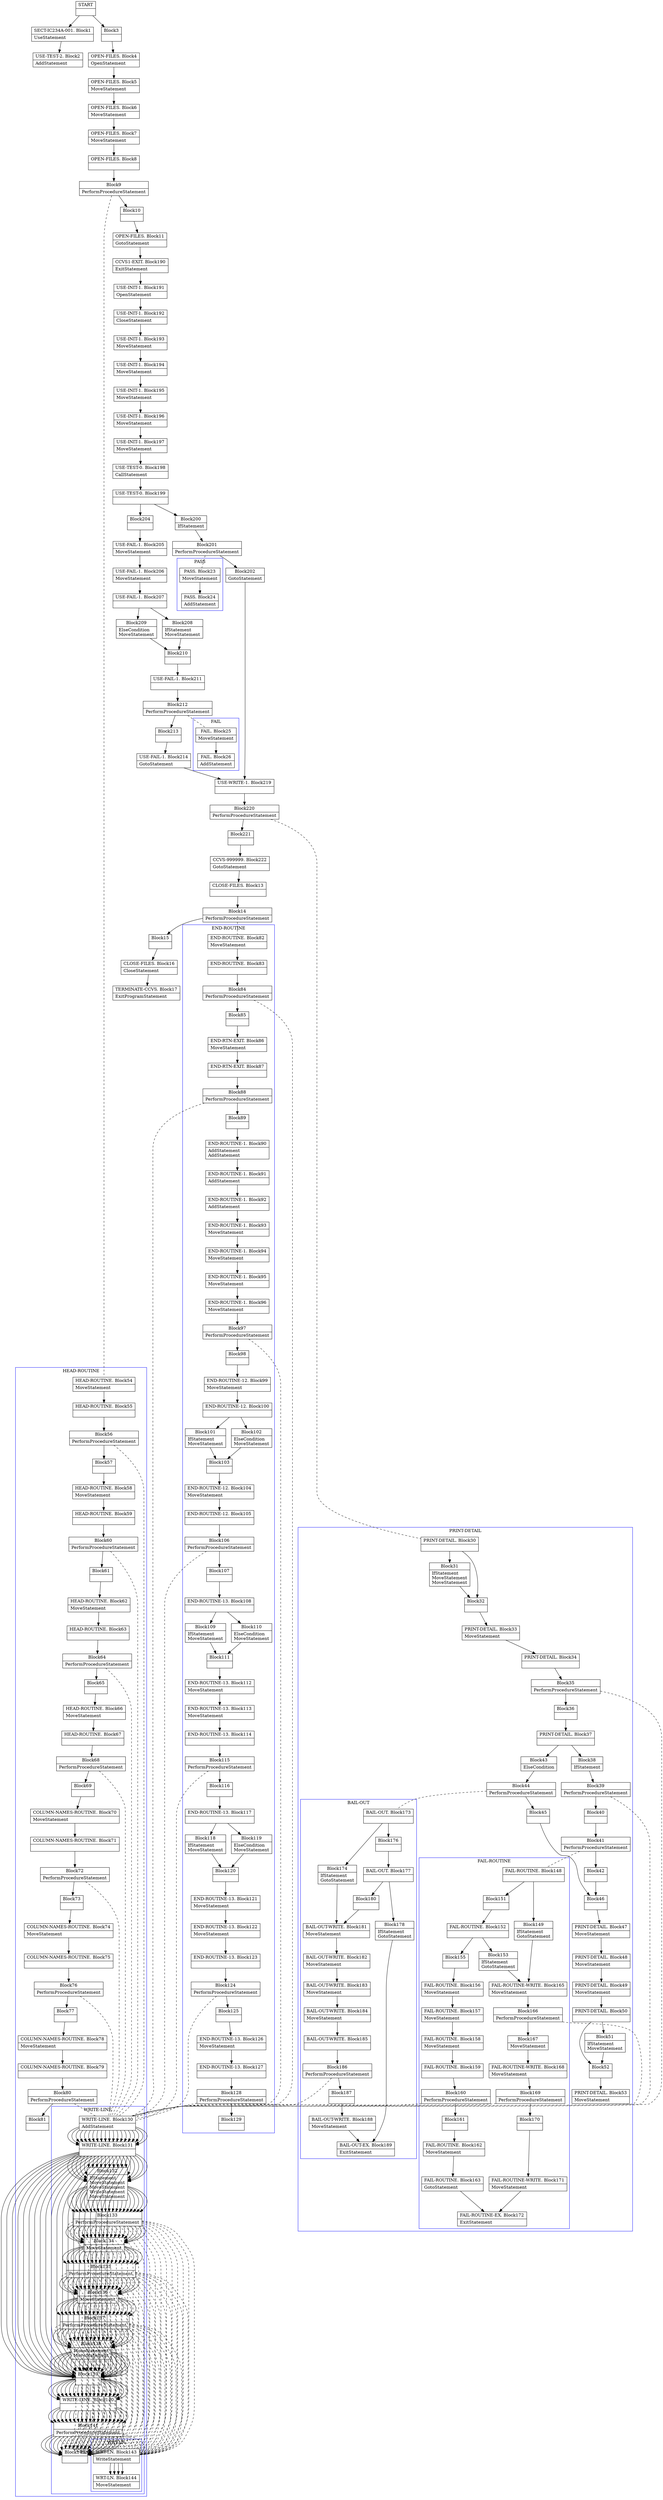 digraph Cfg {
compound=true;
node [
shape = "record"
]

edge [
arrowtail = "empty"
]
Block0 [
label = "{START|}"
]
Block1 [
label = "{SECT-IC234A-001. Block1|UseStatement\l}"
]
Block2 [
label = "{USE-TEST-2. Block2|AddStatement\l}"
]
Block3 [
label = "{Block3|}"
]
Block4 [
label = "{OPEN-FILES. Block4|OpenStatement\l}"
]
Block5 [
label = "{OPEN-FILES. Block5|MoveStatement\l}"
]
Block6 [
label = "{OPEN-FILES. Block6|MoveStatement\l}"
]
Block7 [
label = "{OPEN-FILES. Block7|MoveStatement\l}"
]
Block8 [
label = "{OPEN-FILES. Block8|}"
]
Block9 [
label = "{Block9|PerformProcedureStatement\l}"
]
subgraph cluster_1{
color = blue;
label = "HEAD-ROUTINE";
Block54 [
label = "{HEAD-ROUTINE. Block54|MoveStatement\l}"
]
Block55 [
label = "{HEAD-ROUTINE. Block55|}"
]
Block56 [
label = "{Block56|PerformProcedureStatement\l}"
]
subgraph cluster_7{
color = blue;
label = "WRITE-LINE";
Block130 [
label = "{WRITE-LINE. Block130|AddStatement\l}"
]
Block131 [
label = "{WRITE-LINE. Block131|}"
]
Block132 [
label = "{Block132|IfStatement\lMoveStatement\lMoveStatement\lWriteStatement\lMoveStatement\l}"
]
Block133 [
label = "{Block133|PerformProcedureStatement\l}"
]
subgraph cluster_21{
color = blue;
label = "WRT-LN";
Block143 [
label = "{WRT-LN. Block143|WriteStatement\l}"
]
Block144 [
label = "{WRT-LN. Block144|MoveStatement\l}"
]
Block143 -> Block144

}
Block133 -> Block143 [style=dashed, arrowhead=none]

Block134 [
label = "{Block134|MoveStatement\l}"
]
Block135 [
label = "{Block135|PerformProcedureStatement\l}"
]
subgraph cluster_22{
color = blue;
label = "WRT-LN";
Block143 [
label = "{WRT-LN. Block143|WriteStatement\l}"
]
Block144 [
label = "{WRT-LN. Block144|MoveStatement\l}"
]
Block143 -> Block144

}
Block135 -> Block143 [style=dashed, arrowhead=none]

Block136 [
label = "{Block136|MoveStatement\l}"
]
Block137 [
label = "{Block137|PerformProcedureStatement\l}"
]
subgraph cluster_23{
color = blue;
label = "WRT-LN";
Block143 [
label = "{WRT-LN. Block143|WriteStatement\l}"
]
Block144 [
label = "{WRT-LN. Block144|MoveStatement\l}"
]
Block143 -> Block144

}
Block137 -> Block143 [style=dashed, arrowhead=none]

Block138 [
label = "{Block138|MoveStatement\lMoveStatement\l}"
]
Block139 [
label = "{Block139|}"
]
Block140 [
label = "{WRITE-LINE. Block140|}"
]
Block141 [
label = "{Block141|PerformProcedureStatement\l}"
]
subgraph cluster_24{
color = blue;
label = "WRT-LN";
Block143 [
label = "{WRT-LN. Block143|WriteStatement\l}"
]
Block144 [
label = "{WRT-LN. Block144|MoveStatement\l}"
]
Block143 -> Block144

}
Block141 -> Block143 [style=dashed, arrowhead=none]

Block142 [
label = "{Block142|}"
]
Block130 -> Block131
Block131 -> Block132
Block131 -> Block139
Block132 -> Block133
Block133 -> Block134
Block134 -> Block135
Block135 -> Block136
Block136 -> Block137
Block137 -> Block138
Block138 -> Block139
Block139 -> Block140
Block140 -> Block141
Block141 -> Block142

}
Block56 -> Block130 [style=dashed, arrowhead=none]

Block57 [
label = "{Block57|}"
]
Block58 [
label = "{HEAD-ROUTINE. Block58|MoveStatement\l}"
]
Block59 [
label = "{HEAD-ROUTINE. Block59|}"
]
Block60 [
label = "{Block60|PerformProcedureStatement\l}"
]
subgraph cluster_8{
color = blue;
label = "WRITE-LINE";
Block130 [
label = "{WRITE-LINE. Block130|AddStatement\l}"
]
Block131 [
label = "{WRITE-LINE. Block131|}"
]
Block132 [
label = "{Block132|IfStatement\lMoveStatement\lMoveStatement\lWriteStatement\lMoveStatement\l}"
]
Block133 [
label = "{Block133|PerformProcedureStatement\l}"
]
Block133 -> Block143 [style=dashed, arrowhead=none]

Block134 [
label = "{Block134|MoveStatement\l}"
]
Block135 [
label = "{Block135|PerformProcedureStatement\l}"
]
Block135 -> Block143 [style=dashed, arrowhead=none]

Block136 [
label = "{Block136|MoveStatement\l}"
]
Block137 [
label = "{Block137|PerformProcedureStatement\l}"
]
Block137 -> Block143 [style=dashed, arrowhead=none]

Block138 [
label = "{Block138|MoveStatement\lMoveStatement\l}"
]
Block139 [
label = "{Block139|}"
]
Block140 [
label = "{WRITE-LINE. Block140|}"
]
Block141 [
label = "{Block141|PerformProcedureStatement\l}"
]
Block141 -> Block143 [style=dashed, arrowhead=none]

Block142 [
label = "{Block142|}"
]
Block130 -> Block131
Block131 -> Block132
Block131 -> Block139
Block132 -> Block133
Block133 -> Block134
Block134 -> Block135
Block135 -> Block136
Block136 -> Block137
Block137 -> Block138
Block138 -> Block139
Block139 -> Block140
Block140 -> Block141
Block141 -> Block142

}
Block60 -> Block130 [style=dashed, arrowhead=none]

Block61 [
label = "{Block61|}"
]
Block62 [
label = "{HEAD-ROUTINE. Block62|MoveStatement\l}"
]
Block63 [
label = "{HEAD-ROUTINE. Block63|}"
]
Block64 [
label = "{Block64|PerformProcedureStatement\l}"
]
subgraph cluster_9{
color = blue;
label = "WRITE-LINE";
Block130 [
label = "{WRITE-LINE. Block130|AddStatement\l}"
]
Block131 [
label = "{WRITE-LINE. Block131|}"
]
Block132 [
label = "{Block132|IfStatement\lMoveStatement\lMoveStatement\lWriteStatement\lMoveStatement\l}"
]
Block133 [
label = "{Block133|PerformProcedureStatement\l}"
]
Block133 -> Block143 [style=dashed, arrowhead=none]

Block134 [
label = "{Block134|MoveStatement\l}"
]
Block135 [
label = "{Block135|PerformProcedureStatement\l}"
]
Block135 -> Block143 [style=dashed, arrowhead=none]

Block136 [
label = "{Block136|MoveStatement\l}"
]
Block137 [
label = "{Block137|PerformProcedureStatement\l}"
]
Block137 -> Block143 [style=dashed, arrowhead=none]

Block138 [
label = "{Block138|MoveStatement\lMoveStatement\l}"
]
Block139 [
label = "{Block139|}"
]
Block140 [
label = "{WRITE-LINE. Block140|}"
]
Block141 [
label = "{Block141|PerformProcedureStatement\l}"
]
Block141 -> Block143 [style=dashed, arrowhead=none]

Block142 [
label = "{Block142|}"
]
Block130 -> Block131
Block131 -> Block132
Block131 -> Block139
Block132 -> Block133
Block133 -> Block134
Block134 -> Block135
Block135 -> Block136
Block136 -> Block137
Block137 -> Block138
Block138 -> Block139
Block139 -> Block140
Block140 -> Block141
Block141 -> Block142

}
Block64 -> Block130 [style=dashed, arrowhead=none]

Block65 [
label = "{Block65|}"
]
Block66 [
label = "{HEAD-ROUTINE. Block66|MoveStatement\l}"
]
Block67 [
label = "{HEAD-ROUTINE. Block67|}"
]
Block68 [
label = "{Block68|PerformProcedureStatement\l}"
]
subgraph cluster_10{
color = blue;
label = "WRITE-LINE";
Block130 [
label = "{WRITE-LINE. Block130|AddStatement\l}"
]
Block131 [
label = "{WRITE-LINE. Block131|}"
]
Block132 [
label = "{Block132|IfStatement\lMoveStatement\lMoveStatement\lWriteStatement\lMoveStatement\l}"
]
Block133 [
label = "{Block133|PerformProcedureStatement\l}"
]
Block133 -> Block143 [style=dashed, arrowhead=none]

Block134 [
label = "{Block134|MoveStatement\l}"
]
Block135 [
label = "{Block135|PerformProcedureStatement\l}"
]
Block135 -> Block143 [style=dashed, arrowhead=none]

Block136 [
label = "{Block136|MoveStatement\l}"
]
Block137 [
label = "{Block137|PerformProcedureStatement\l}"
]
Block137 -> Block143 [style=dashed, arrowhead=none]

Block138 [
label = "{Block138|MoveStatement\lMoveStatement\l}"
]
Block139 [
label = "{Block139|}"
]
Block140 [
label = "{WRITE-LINE. Block140|}"
]
Block141 [
label = "{Block141|PerformProcedureStatement\l}"
]
Block141 -> Block143 [style=dashed, arrowhead=none]

Block142 [
label = "{Block142|}"
]
Block130 -> Block131
Block131 -> Block132
Block131 -> Block139
Block132 -> Block133
Block133 -> Block134
Block134 -> Block135
Block135 -> Block136
Block136 -> Block137
Block137 -> Block138
Block138 -> Block139
Block139 -> Block140
Block140 -> Block141
Block141 -> Block142

}
Block68 -> Block130 [style=dashed, arrowhead=none]

Block69 [
label = "{Block69|}"
]
Block70 [
label = "{COLUMN-NAMES-ROUTINE. Block70|MoveStatement\l}"
]
Block71 [
label = "{COLUMN-NAMES-ROUTINE. Block71|}"
]
Block72 [
label = "{Block72|PerformProcedureStatement\l}"
]
subgraph cluster_11{
color = blue;
label = "WRITE-LINE";
Block130 [
label = "{WRITE-LINE. Block130|AddStatement\l}"
]
Block131 [
label = "{WRITE-LINE. Block131|}"
]
Block132 [
label = "{Block132|IfStatement\lMoveStatement\lMoveStatement\lWriteStatement\lMoveStatement\l}"
]
Block133 [
label = "{Block133|PerformProcedureStatement\l}"
]
Block133 -> Block143 [style=dashed, arrowhead=none]

Block134 [
label = "{Block134|MoveStatement\l}"
]
Block135 [
label = "{Block135|PerformProcedureStatement\l}"
]
Block135 -> Block143 [style=dashed, arrowhead=none]

Block136 [
label = "{Block136|MoveStatement\l}"
]
Block137 [
label = "{Block137|PerformProcedureStatement\l}"
]
Block137 -> Block143 [style=dashed, arrowhead=none]

Block138 [
label = "{Block138|MoveStatement\lMoveStatement\l}"
]
Block139 [
label = "{Block139|}"
]
Block140 [
label = "{WRITE-LINE. Block140|}"
]
Block141 [
label = "{Block141|PerformProcedureStatement\l}"
]
Block141 -> Block143 [style=dashed, arrowhead=none]

Block142 [
label = "{Block142|}"
]
Block130 -> Block131
Block131 -> Block132
Block131 -> Block139
Block132 -> Block133
Block133 -> Block134
Block134 -> Block135
Block135 -> Block136
Block136 -> Block137
Block137 -> Block138
Block138 -> Block139
Block139 -> Block140
Block140 -> Block141
Block141 -> Block142

}
Block72 -> Block130 [style=dashed, arrowhead=none]

Block73 [
label = "{Block73|}"
]
Block74 [
label = "{COLUMN-NAMES-ROUTINE. Block74|MoveStatement\l}"
]
Block75 [
label = "{COLUMN-NAMES-ROUTINE. Block75|}"
]
Block76 [
label = "{Block76|PerformProcedureStatement\l}"
]
subgraph cluster_12{
color = blue;
label = "WRITE-LINE";
Block130 [
label = "{WRITE-LINE. Block130|AddStatement\l}"
]
Block131 [
label = "{WRITE-LINE. Block131|}"
]
Block132 [
label = "{Block132|IfStatement\lMoveStatement\lMoveStatement\lWriteStatement\lMoveStatement\l}"
]
Block133 [
label = "{Block133|PerformProcedureStatement\l}"
]
Block133 -> Block143 [style=dashed, arrowhead=none]

Block134 [
label = "{Block134|MoveStatement\l}"
]
Block135 [
label = "{Block135|PerformProcedureStatement\l}"
]
Block135 -> Block143 [style=dashed, arrowhead=none]

Block136 [
label = "{Block136|MoveStatement\l}"
]
Block137 [
label = "{Block137|PerformProcedureStatement\l}"
]
Block137 -> Block143 [style=dashed, arrowhead=none]

Block138 [
label = "{Block138|MoveStatement\lMoveStatement\l}"
]
Block139 [
label = "{Block139|}"
]
Block140 [
label = "{WRITE-LINE. Block140|}"
]
Block141 [
label = "{Block141|PerformProcedureStatement\l}"
]
Block141 -> Block143 [style=dashed, arrowhead=none]

Block142 [
label = "{Block142|}"
]
Block130 -> Block131
Block131 -> Block132
Block131 -> Block139
Block132 -> Block133
Block133 -> Block134
Block134 -> Block135
Block135 -> Block136
Block136 -> Block137
Block137 -> Block138
Block138 -> Block139
Block139 -> Block140
Block140 -> Block141
Block141 -> Block142

}
Block76 -> Block130 [style=dashed, arrowhead=none]

Block77 [
label = "{Block77|}"
]
Block78 [
label = "{COLUMN-NAMES-ROUTINE. Block78|MoveStatement\l}"
]
Block79 [
label = "{COLUMN-NAMES-ROUTINE. Block79|}"
]
Block80 [
label = "{Block80|PerformProcedureStatement\l}"
]
subgraph cluster_13{
color = blue;
label = "WRITE-LINE";
Block130 [
label = "{WRITE-LINE. Block130|AddStatement\l}"
]
Block131 [
label = "{WRITE-LINE. Block131|}"
]
Block132 [
label = "{Block132|IfStatement\lMoveStatement\lMoveStatement\lWriteStatement\lMoveStatement\l}"
]
Block133 [
label = "{Block133|PerformProcedureStatement\l}"
]
Block133 -> Block143 [style=dashed, arrowhead=none]

Block134 [
label = "{Block134|MoveStatement\l}"
]
Block135 [
label = "{Block135|PerformProcedureStatement\l}"
]
Block135 -> Block143 [style=dashed, arrowhead=none]

Block136 [
label = "{Block136|MoveStatement\l}"
]
Block137 [
label = "{Block137|PerformProcedureStatement\l}"
]
Block137 -> Block143 [style=dashed, arrowhead=none]

Block138 [
label = "{Block138|MoveStatement\lMoveStatement\l}"
]
Block139 [
label = "{Block139|}"
]
Block140 [
label = "{WRITE-LINE. Block140|}"
]
Block141 [
label = "{Block141|PerformProcedureStatement\l}"
]
Block141 -> Block143 [style=dashed, arrowhead=none]

Block142 [
label = "{Block142|}"
]
Block130 -> Block131
Block131 -> Block132
Block131 -> Block139
Block132 -> Block133
Block133 -> Block134
Block134 -> Block135
Block135 -> Block136
Block136 -> Block137
Block137 -> Block138
Block138 -> Block139
Block139 -> Block140
Block140 -> Block141
Block141 -> Block142

}
Block80 -> Block130 [style=dashed, arrowhead=none]

Block81 [
label = "{Block81|}"
]
Block54 -> Block55
Block55 -> Block56
Block56 -> Block57
Block57 -> Block58
Block58 -> Block59
Block59 -> Block60
Block60 -> Block61
Block61 -> Block62
Block62 -> Block63
Block63 -> Block64
Block64 -> Block65
Block65 -> Block66
Block66 -> Block67
Block67 -> Block68
Block68 -> Block69
Block69 -> Block70
Block70 -> Block71
Block71 -> Block72
Block72 -> Block73
Block73 -> Block74
Block74 -> Block75
Block75 -> Block76
Block76 -> Block77
Block77 -> Block78
Block78 -> Block79
Block79 -> Block80
Block80 -> Block81

}
Block9 -> Block54 [style=dashed, arrowhead=none]

Block10 [
label = "{Block10|}"
]
Block11 [
label = "{OPEN-FILES. Block11|GotoStatement\l}"
]
Block190 [
label = "{CCVS1-EXIT. Block190|ExitStatement\l}"
]
Block191 [
label = "{USE-INIT-1. Block191|OpenStatement\l}"
]
Block192 [
label = "{USE-INIT-1. Block192|CloseStatement\l}"
]
Block193 [
label = "{USE-INIT-1. Block193|MoveStatement\l}"
]
Block194 [
label = "{USE-INIT-1. Block194|MoveStatement\l}"
]
Block195 [
label = "{USE-INIT-1. Block195|MoveStatement\l}"
]
Block196 [
label = "{USE-INIT-1. Block196|MoveStatement\l}"
]
Block197 [
label = "{USE-INIT-1. Block197|MoveStatement\l}"
]
Block198 [
label = "{USE-TEST-0. Block198|CallStatement\l}"
]
Block199 [
label = "{USE-TEST-0. Block199|}"
]
Block200 [
label = "{Block200|IfStatement\l}"
]
Block201 [
label = "{Block201|PerformProcedureStatement\l}"
]
subgraph cluster_30{
color = blue;
label = "PASS";
Block23 [
label = "{PASS. Block23|MoveStatement\l}"
]
Block24 [
label = "{PASS. Block24|AddStatement\l}"
]
Block23 -> Block24

}
Block201 -> Block23 [style=dashed, arrowhead=none]

Block202 [
label = "{Block202|GotoStatement\l}"
]
Block219 [
label = "{USE-WRITE-1. Block219|}"
]
Block220 [
label = "{Block220|PerformProcedureStatement\l}"
]
subgraph cluster_33{
color = blue;
label = "PRINT-DETAIL";
Block30 [
label = "{PRINT-DETAIL. Block30|}"
]
Block31 [
label = "{Block31|IfStatement\lMoveStatement\lMoveStatement\l}"
]
Block32 [
label = "{Block32|}"
]
Block33 [
label = "{PRINT-DETAIL. Block33|MoveStatement\l}"
]
Block34 [
label = "{PRINT-DETAIL. Block34|}"
]
Block35 [
label = "{Block35|PerformProcedureStatement\l}"
]
subgraph cluster_3{
color = blue;
label = "WRITE-LINE";
Block130 [
label = "{WRITE-LINE. Block130|AddStatement\l}"
]
Block131 [
label = "{WRITE-LINE. Block131|}"
]
Block132 [
label = "{Block132|IfStatement\lMoveStatement\lMoveStatement\lWriteStatement\lMoveStatement\l}"
]
Block133 [
label = "{Block133|PerformProcedureStatement\l}"
]
Block133 -> Block143 [style=dashed, arrowhead=none]

Block134 [
label = "{Block134|MoveStatement\l}"
]
Block135 [
label = "{Block135|PerformProcedureStatement\l}"
]
Block135 -> Block143 [style=dashed, arrowhead=none]

Block136 [
label = "{Block136|MoveStatement\l}"
]
Block137 [
label = "{Block137|PerformProcedureStatement\l}"
]
Block137 -> Block143 [style=dashed, arrowhead=none]

Block138 [
label = "{Block138|MoveStatement\lMoveStatement\l}"
]
Block139 [
label = "{Block139|}"
]
Block140 [
label = "{WRITE-LINE. Block140|}"
]
Block141 [
label = "{Block141|PerformProcedureStatement\l}"
]
Block141 -> Block143 [style=dashed, arrowhead=none]

Block142 [
label = "{Block142|}"
]
Block130 -> Block131
Block131 -> Block132
Block131 -> Block139
Block132 -> Block133
Block133 -> Block134
Block134 -> Block135
Block135 -> Block136
Block136 -> Block137
Block137 -> Block138
Block138 -> Block139
Block139 -> Block140
Block140 -> Block141
Block141 -> Block142

}
Block35 -> Block130 [style=dashed, arrowhead=none]

Block36 [
label = "{Block36|}"
]
Block37 [
label = "{PRINT-DETAIL. Block37|}"
]
Block38 [
label = "{Block38|IfStatement\l}"
]
Block39 [
label = "{Block39|PerformProcedureStatement\l}"
]
subgraph cluster_4{
color = blue;
label = "WRITE-LINE";
Block130 [
label = "{WRITE-LINE. Block130|AddStatement\l}"
]
Block131 [
label = "{WRITE-LINE. Block131|}"
]
Block132 [
label = "{Block132|IfStatement\lMoveStatement\lMoveStatement\lWriteStatement\lMoveStatement\l}"
]
Block133 [
label = "{Block133|PerformProcedureStatement\l}"
]
Block133 -> Block143 [style=dashed, arrowhead=none]

Block134 [
label = "{Block134|MoveStatement\l}"
]
Block135 [
label = "{Block135|PerformProcedureStatement\l}"
]
Block135 -> Block143 [style=dashed, arrowhead=none]

Block136 [
label = "{Block136|MoveStatement\l}"
]
Block137 [
label = "{Block137|PerformProcedureStatement\l}"
]
Block137 -> Block143 [style=dashed, arrowhead=none]

Block138 [
label = "{Block138|MoveStatement\lMoveStatement\l}"
]
Block139 [
label = "{Block139|}"
]
Block140 [
label = "{WRITE-LINE. Block140|}"
]
Block141 [
label = "{Block141|PerformProcedureStatement\l}"
]
Block141 -> Block143 [style=dashed, arrowhead=none]

Block142 [
label = "{Block142|}"
]
Block130 -> Block131
Block131 -> Block132
Block131 -> Block139
Block132 -> Block133
Block133 -> Block134
Block134 -> Block135
Block135 -> Block136
Block136 -> Block137
Block137 -> Block138
Block138 -> Block139
Block139 -> Block140
Block140 -> Block141
Block141 -> Block142

}
Block39 -> Block130 [style=dashed, arrowhead=none]

Block40 [
label = "{Block40|}"
]
Block41 [
label = "{Block41|PerformProcedureStatement\l}"
]
subgraph cluster_5{
color = blue;
label = "FAIL-ROUTINE";
Block148 [
label = "{FAIL-ROUTINE. Block148|}"
]
Block149 [
label = "{Block149|IfStatement\lGotoStatement\l}"
]
Block165 [
label = "{FAIL-ROUTINE-WRITE. Block165|MoveStatement\l}"
]
Block166 [
label = "{Block166|PerformProcedureStatement\l}"
]
subgraph cluster_27{
color = blue;
label = "WRITE-LINE";
Block130 [
label = "{WRITE-LINE. Block130|AddStatement\l}"
]
Block131 [
label = "{WRITE-LINE. Block131|}"
]
Block132 [
label = "{Block132|IfStatement\lMoveStatement\lMoveStatement\lWriteStatement\lMoveStatement\l}"
]
Block133 [
label = "{Block133|PerformProcedureStatement\l}"
]
Block133 -> Block143 [style=dashed, arrowhead=none]

Block134 [
label = "{Block134|MoveStatement\l}"
]
Block135 [
label = "{Block135|PerformProcedureStatement\l}"
]
Block135 -> Block143 [style=dashed, arrowhead=none]

Block136 [
label = "{Block136|MoveStatement\l}"
]
Block137 [
label = "{Block137|PerformProcedureStatement\l}"
]
Block137 -> Block143 [style=dashed, arrowhead=none]

Block138 [
label = "{Block138|MoveStatement\lMoveStatement\l}"
]
Block139 [
label = "{Block139|}"
]
Block140 [
label = "{WRITE-LINE. Block140|}"
]
Block141 [
label = "{Block141|PerformProcedureStatement\l}"
]
Block141 -> Block143 [style=dashed, arrowhead=none]

Block142 [
label = "{Block142|}"
]
Block130 -> Block131
Block131 -> Block132
Block131 -> Block139
Block132 -> Block133
Block133 -> Block134
Block134 -> Block135
Block135 -> Block136
Block136 -> Block137
Block137 -> Block138
Block138 -> Block139
Block139 -> Block140
Block140 -> Block141
Block141 -> Block142

}
Block166 -> Block130 [style=dashed, arrowhead=none]

Block167 [
label = "{Block167|MoveStatement\l}"
]
Block168 [
label = "{FAIL-ROUTINE-WRITE. Block168|MoveStatement\l}"
]
Block169 [
label = "{Block169|PerformProcedureStatement\l}"
]
subgraph cluster_28{
color = blue;
label = "WRITE-LINE";
Block130 [
label = "{WRITE-LINE. Block130|AddStatement\l}"
]
Block131 [
label = "{WRITE-LINE. Block131|}"
]
Block132 [
label = "{Block132|IfStatement\lMoveStatement\lMoveStatement\lWriteStatement\lMoveStatement\l}"
]
Block133 [
label = "{Block133|PerformProcedureStatement\l}"
]
Block133 -> Block143 [style=dashed, arrowhead=none]

Block134 [
label = "{Block134|MoveStatement\l}"
]
Block135 [
label = "{Block135|PerformProcedureStatement\l}"
]
Block135 -> Block143 [style=dashed, arrowhead=none]

Block136 [
label = "{Block136|MoveStatement\l}"
]
Block137 [
label = "{Block137|PerformProcedureStatement\l}"
]
Block137 -> Block143 [style=dashed, arrowhead=none]

Block138 [
label = "{Block138|MoveStatement\lMoveStatement\l}"
]
Block139 [
label = "{Block139|}"
]
Block140 [
label = "{WRITE-LINE. Block140|}"
]
Block141 [
label = "{Block141|PerformProcedureStatement\l}"
]
Block141 -> Block143 [style=dashed, arrowhead=none]

Block142 [
label = "{Block142|}"
]
Block130 -> Block131
Block131 -> Block132
Block131 -> Block139
Block132 -> Block133
Block133 -> Block134
Block134 -> Block135
Block135 -> Block136
Block136 -> Block137
Block137 -> Block138
Block138 -> Block139
Block139 -> Block140
Block140 -> Block141
Block141 -> Block142

}
Block169 -> Block130 [style=dashed, arrowhead=none]

Block170 [
label = "{Block170|}"
]
Block171 [
label = "{FAIL-ROUTINE-WRITE. Block171|MoveStatement\l}"
]
Block172 [
label = "{FAIL-ROUTINE-EX. Block172|ExitStatement\l}"
]
Block151 [
label = "{Block151|}"
]
Block152 [
label = "{FAIL-ROUTINE. Block152|}"
]
Block153 [
label = "{Block153|IfStatement\lGotoStatement\l}"
]
Block155 [
label = "{Block155|}"
]
Block156 [
label = "{FAIL-ROUTINE. Block156|MoveStatement\l}"
]
Block157 [
label = "{FAIL-ROUTINE. Block157|MoveStatement\l}"
]
Block158 [
label = "{FAIL-ROUTINE. Block158|MoveStatement\l}"
]
Block159 [
label = "{FAIL-ROUTINE. Block159|}"
]
Block160 [
label = "{Block160|PerformProcedureStatement\l}"
]
subgraph cluster_26{
color = blue;
label = "WRITE-LINE";
Block130 [
label = "{WRITE-LINE. Block130|AddStatement\l}"
]
Block131 [
label = "{WRITE-LINE. Block131|}"
]
Block132 [
label = "{Block132|IfStatement\lMoveStatement\lMoveStatement\lWriteStatement\lMoveStatement\l}"
]
Block133 [
label = "{Block133|PerformProcedureStatement\l}"
]
Block133 -> Block143 [style=dashed, arrowhead=none]

Block134 [
label = "{Block134|MoveStatement\l}"
]
Block135 [
label = "{Block135|PerformProcedureStatement\l}"
]
Block135 -> Block143 [style=dashed, arrowhead=none]

Block136 [
label = "{Block136|MoveStatement\l}"
]
Block137 [
label = "{Block137|PerformProcedureStatement\l}"
]
Block137 -> Block143 [style=dashed, arrowhead=none]

Block138 [
label = "{Block138|MoveStatement\lMoveStatement\l}"
]
Block139 [
label = "{Block139|}"
]
Block140 [
label = "{WRITE-LINE. Block140|}"
]
Block141 [
label = "{Block141|PerformProcedureStatement\l}"
]
Block141 -> Block143 [style=dashed, arrowhead=none]

Block142 [
label = "{Block142|}"
]
Block130 -> Block131
Block131 -> Block132
Block131 -> Block139
Block132 -> Block133
Block133 -> Block134
Block134 -> Block135
Block135 -> Block136
Block136 -> Block137
Block137 -> Block138
Block138 -> Block139
Block139 -> Block140
Block140 -> Block141
Block141 -> Block142

}
Block160 -> Block130 [style=dashed, arrowhead=none]

Block161 [
label = "{Block161|}"
]
Block162 [
label = "{FAIL-ROUTINE. Block162|MoveStatement\l}"
]
Block163 [
label = "{FAIL-ROUTINE. Block163|GotoStatement\l}"
]
Block148 -> Block149
Block148 -> Block151
Block149 -> Block165
Block165 -> Block166
Block166 -> Block167
Block167 -> Block168
Block168 -> Block169
Block169 -> Block170
Block170 -> Block171
Block171 -> Block172
Block151 -> Block152
Block152 -> Block153
Block152 -> Block155
Block153 -> Block165
Block155 -> Block156
Block156 -> Block157
Block157 -> Block158
Block158 -> Block159
Block159 -> Block160
Block160 -> Block161
Block161 -> Block162
Block162 -> Block163
Block163 -> Block172

}
Block41 -> Block148 [style=dashed, arrowhead=none]

Block42 [
label = "{Block42|}"
]
Block46 [
label = "{Block46|}"
]
Block47 [
label = "{PRINT-DETAIL. Block47|MoveStatement\l}"
]
Block48 [
label = "{PRINT-DETAIL. Block48|MoveStatement\l}"
]
Block49 [
label = "{PRINT-DETAIL. Block49|MoveStatement\l}"
]
Block50 [
label = "{PRINT-DETAIL. Block50|}"
]
Block51 [
label = "{Block51|IfStatement\lMoveStatement\l}"
]
Block52 [
label = "{Block52|}"
]
Block53 [
label = "{PRINT-DETAIL. Block53|MoveStatement\l}"
]
Block43 [
label = "{Block43|ElseCondition\l}"
]
Block44 [
label = "{Block44|PerformProcedureStatement\l}"
]
subgraph cluster_6{
color = blue;
label = "BAIL-OUT";
Block173 [
label = "{BAIL-OUT. Block173|}"
]
Block174 [
label = "{Block174|IfStatement\lGotoStatement\l}"
]
Block181 [
label = "{BAIL-OUT-WRITE. Block181|MoveStatement\l}"
]
Block182 [
label = "{BAIL-OUT-WRITE. Block182|MoveStatement\l}"
]
Block183 [
label = "{BAIL-OUT-WRITE. Block183|MoveStatement\l}"
]
Block184 [
label = "{BAIL-OUT-WRITE. Block184|MoveStatement\l}"
]
Block185 [
label = "{BAIL-OUT-WRITE. Block185|}"
]
Block186 [
label = "{Block186|PerformProcedureStatement\l}"
]
subgraph cluster_29{
color = blue;
label = "WRITE-LINE";
Block130 [
label = "{WRITE-LINE. Block130|AddStatement\l}"
]
Block131 [
label = "{WRITE-LINE. Block131|}"
]
Block132 [
label = "{Block132|IfStatement\lMoveStatement\lMoveStatement\lWriteStatement\lMoveStatement\l}"
]
Block133 [
label = "{Block133|PerformProcedureStatement\l}"
]
Block133 -> Block143 [style=dashed, arrowhead=none]

Block134 [
label = "{Block134|MoveStatement\l}"
]
Block135 [
label = "{Block135|PerformProcedureStatement\l}"
]
Block135 -> Block143 [style=dashed, arrowhead=none]

Block136 [
label = "{Block136|MoveStatement\l}"
]
Block137 [
label = "{Block137|PerformProcedureStatement\l}"
]
Block137 -> Block143 [style=dashed, arrowhead=none]

Block138 [
label = "{Block138|MoveStatement\lMoveStatement\l}"
]
Block139 [
label = "{Block139|}"
]
Block140 [
label = "{WRITE-LINE. Block140|}"
]
Block141 [
label = "{Block141|PerformProcedureStatement\l}"
]
Block141 -> Block143 [style=dashed, arrowhead=none]

Block142 [
label = "{Block142|}"
]
Block130 -> Block131
Block131 -> Block132
Block131 -> Block139
Block132 -> Block133
Block133 -> Block134
Block134 -> Block135
Block135 -> Block136
Block136 -> Block137
Block137 -> Block138
Block138 -> Block139
Block139 -> Block140
Block140 -> Block141
Block141 -> Block142

}
Block186 -> Block130 [style=dashed, arrowhead=none]

Block187 [
label = "{Block187|}"
]
Block188 [
label = "{BAIL-OUT-WRITE. Block188|MoveStatement\l}"
]
Block189 [
label = "{BAIL-OUT-EX. Block189|ExitStatement\l}"
]
Block176 [
label = "{Block176|}"
]
Block177 [
label = "{BAIL-OUT. Block177|}"
]
Block178 [
label = "{Block178|IfStatement\lGotoStatement\l}"
]
Block180 [
label = "{Block180|}"
]
Block173 -> Block174
Block173 -> Block176
Block174 -> Block181
Block181 -> Block182
Block182 -> Block183
Block183 -> Block184
Block184 -> Block185
Block185 -> Block186
Block186 -> Block187
Block187 -> Block188
Block188 -> Block189
Block176 -> Block177
Block177 -> Block178
Block177 -> Block180
Block178 -> Block189
Block180 -> Block181

}
Block44 -> Block173 [style=dashed, arrowhead=none]

Block45 [
label = "{Block45|}"
]
Block30 -> Block31
Block30 -> Block32
Block31 -> Block32
Block32 -> Block33
Block33 -> Block34
Block34 -> Block35
Block35 -> Block36
Block36 -> Block37
Block37 -> Block38
Block37 -> Block43
Block38 -> Block39
Block39 -> Block40
Block40 -> Block41
Block41 -> Block42
Block42 -> Block46
Block46 -> Block47
Block47 -> Block48
Block48 -> Block49
Block49 -> Block50
Block50 -> Block51
Block50 -> Block52
Block51 -> Block52
Block52 -> Block53
Block43 -> Block44
Block44 -> Block45
Block45 -> Block46

}
Block220 -> Block30 [style=dashed, arrowhead=none]

Block221 [
label = "{Block221|}"
]
Block222 [
label = "{CCVS-999999. Block222|GotoStatement\l}"
]
Block13 [
label = "{CLOSE-FILES. Block13|}"
]
Block14 [
label = "{Block14|PerformProcedureStatement\l}"
]
subgraph cluster_2{
color = blue;
label = "END-ROUTINE";
Block82 [
label = "{END-ROUTINE. Block82|MoveStatement\l}"
]
Block83 [
label = "{END-ROUTINE. Block83|}"
]
Block84 [
label = "{Block84|PerformProcedureStatement\l}"
]
subgraph cluster_14{
color = blue;
label = "WRITE-LINE";
Block130 [
label = "{WRITE-LINE. Block130|AddStatement\l}"
]
Block131 [
label = "{WRITE-LINE. Block131|}"
]
Block132 [
label = "{Block132|IfStatement\lMoveStatement\lMoveStatement\lWriteStatement\lMoveStatement\l}"
]
Block133 [
label = "{Block133|PerformProcedureStatement\l}"
]
Block133 -> Block143 [style=dashed, arrowhead=none]

Block134 [
label = "{Block134|MoveStatement\l}"
]
Block135 [
label = "{Block135|PerformProcedureStatement\l}"
]
Block135 -> Block143 [style=dashed, arrowhead=none]

Block136 [
label = "{Block136|MoveStatement\l}"
]
Block137 [
label = "{Block137|PerformProcedureStatement\l}"
]
Block137 -> Block143 [style=dashed, arrowhead=none]

Block138 [
label = "{Block138|MoveStatement\lMoveStatement\l}"
]
Block139 [
label = "{Block139|}"
]
Block140 [
label = "{WRITE-LINE. Block140|}"
]
Block141 [
label = "{Block141|PerformProcedureStatement\l}"
]
Block141 -> Block143 [style=dashed, arrowhead=none]

Block142 [
label = "{Block142|}"
]
Block130 -> Block131
Block131 -> Block132
Block131 -> Block139
Block132 -> Block133
Block133 -> Block134
Block134 -> Block135
Block135 -> Block136
Block136 -> Block137
Block137 -> Block138
Block138 -> Block139
Block139 -> Block140
Block140 -> Block141
Block141 -> Block142

}
Block84 -> Block130 [style=dashed, arrowhead=none]

Block85 [
label = "{Block85|}"
]
Block86 [
label = "{END-RTN-EXIT. Block86|MoveStatement\l}"
]
Block87 [
label = "{END-RTN-EXIT. Block87|}"
]
Block88 [
label = "{Block88|PerformProcedureStatement\l}"
]
subgraph cluster_15{
color = blue;
label = "WRITE-LINE";
Block130 [
label = "{WRITE-LINE. Block130|AddStatement\l}"
]
Block131 [
label = "{WRITE-LINE. Block131|}"
]
Block132 [
label = "{Block132|IfStatement\lMoveStatement\lMoveStatement\lWriteStatement\lMoveStatement\l}"
]
Block133 [
label = "{Block133|PerformProcedureStatement\l}"
]
Block133 -> Block143 [style=dashed, arrowhead=none]

Block134 [
label = "{Block134|MoveStatement\l}"
]
Block135 [
label = "{Block135|PerformProcedureStatement\l}"
]
Block135 -> Block143 [style=dashed, arrowhead=none]

Block136 [
label = "{Block136|MoveStatement\l}"
]
Block137 [
label = "{Block137|PerformProcedureStatement\l}"
]
Block137 -> Block143 [style=dashed, arrowhead=none]

Block138 [
label = "{Block138|MoveStatement\lMoveStatement\l}"
]
Block139 [
label = "{Block139|}"
]
Block140 [
label = "{WRITE-LINE. Block140|}"
]
Block141 [
label = "{Block141|PerformProcedureStatement\l}"
]
Block141 -> Block143 [style=dashed, arrowhead=none]

Block142 [
label = "{Block142|}"
]
Block130 -> Block131
Block131 -> Block132
Block131 -> Block139
Block132 -> Block133
Block133 -> Block134
Block134 -> Block135
Block135 -> Block136
Block136 -> Block137
Block137 -> Block138
Block138 -> Block139
Block139 -> Block140
Block140 -> Block141
Block141 -> Block142

}
Block88 -> Block130 [style=dashed, arrowhead=none]

Block89 [
label = "{Block89|}"
]
Block90 [
label = "{END-ROUTINE-1. Block90|AddStatement\lAddStatement\l}"
]
Block91 [
label = "{END-ROUTINE-1. Block91|AddStatement\l}"
]
Block92 [
label = "{END-ROUTINE-1. Block92|AddStatement\l}"
]
Block93 [
label = "{END-ROUTINE-1. Block93|MoveStatement\l}"
]
Block94 [
label = "{END-ROUTINE-1. Block94|MoveStatement\l}"
]
Block95 [
label = "{END-ROUTINE-1. Block95|MoveStatement\l}"
]
Block96 [
label = "{END-ROUTINE-1. Block96|MoveStatement\l}"
]
Block97 [
label = "{Block97|PerformProcedureStatement\l}"
]
subgraph cluster_16{
color = blue;
label = "WRITE-LINE";
Block130 [
label = "{WRITE-LINE. Block130|AddStatement\l}"
]
Block131 [
label = "{WRITE-LINE. Block131|}"
]
Block132 [
label = "{Block132|IfStatement\lMoveStatement\lMoveStatement\lWriteStatement\lMoveStatement\l}"
]
Block133 [
label = "{Block133|PerformProcedureStatement\l}"
]
Block133 -> Block143 [style=dashed, arrowhead=none]

Block134 [
label = "{Block134|MoveStatement\l}"
]
Block135 [
label = "{Block135|PerformProcedureStatement\l}"
]
Block135 -> Block143 [style=dashed, arrowhead=none]

Block136 [
label = "{Block136|MoveStatement\l}"
]
Block137 [
label = "{Block137|PerformProcedureStatement\l}"
]
Block137 -> Block143 [style=dashed, arrowhead=none]

Block138 [
label = "{Block138|MoveStatement\lMoveStatement\l}"
]
Block139 [
label = "{Block139|}"
]
Block140 [
label = "{WRITE-LINE. Block140|}"
]
Block141 [
label = "{Block141|PerformProcedureStatement\l}"
]
Block141 -> Block143 [style=dashed, arrowhead=none]

Block142 [
label = "{Block142|}"
]
Block130 -> Block131
Block131 -> Block132
Block131 -> Block139
Block132 -> Block133
Block133 -> Block134
Block134 -> Block135
Block135 -> Block136
Block136 -> Block137
Block137 -> Block138
Block138 -> Block139
Block139 -> Block140
Block140 -> Block141
Block141 -> Block142

}
Block97 -> Block130 [style=dashed, arrowhead=none]

Block98 [
label = "{Block98|}"
]
Block99 [
label = "{END-ROUTINE-12. Block99|MoveStatement\l}"
]
Block100 [
label = "{END-ROUTINE-12. Block100|}"
]
Block101 [
label = "{Block101|IfStatement\lMoveStatement\l}"
]
Block103 [
label = "{Block103|}"
]
Block104 [
label = "{END-ROUTINE-12. Block104|MoveStatement\l}"
]
Block105 [
label = "{END-ROUTINE-12. Block105|}"
]
Block106 [
label = "{Block106|PerformProcedureStatement\l}"
]
subgraph cluster_17{
color = blue;
label = "WRITE-LINE";
Block130 [
label = "{WRITE-LINE. Block130|AddStatement\l}"
]
Block131 [
label = "{WRITE-LINE. Block131|}"
]
Block132 [
label = "{Block132|IfStatement\lMoveStatement\lMoveStatement\lWriteStatement\lMoveStatement\l}"
]
Block133 [
label = "{Block133|PerformProcedureStatement\l}"
]
Block133 -> Block143 [style=dashed, arrowhead=none]

Block134 [
label = "{Block134|MoveStatement\l}"
]
Block135 [
label = "{Block135|PerformProcedureStatement\l}"
]
Block135 -> Block143 [style=dashed, arrowhead=none]

Block136 [
label = "{Block136|MoveStatement\l}"
]
Block137 [
label = "{Block137|PerformProcedureStatement\l}"
]
Block137 -> Block143 [style=dashed, arrowhead=none]

Block138 [
label = "{Block138|MoveStatement\lMoveStatement\l}"
]
Block139 [
label = "{Block139|}"
]
Block140 [
label = "{WRITE-LINE. Block140|}"
]
Block141 [
label = "{Block141|PerformProcedureStatement\l}"
]
Block141 -> Block143 [style=dashed, arrowhead=none]

Block142 [
label = "{Block142|}"
]
Block130 -> Block131
Block131 -> Block132
Block131 -> Block139
Block132 -> Block133
Block133 -> Block134
Block134 -> Block135
Block135 -> Block136
Block136 -> Block137
Block137 -> Block138
Block138 -> Block139
Block139 -> Block140
Block140 -> Block141
Block141 -> Block142

}
Block106 -> Block130 [style=dashed, arrowhead=none]

Block107 [
label = "{Block107|}"
]
Block108 [
label = "{END-ROUTINE-13. Block108|}"
]
Block109 [
label = "{Block109|IfStatement\lMoveStatement\l}"
]
Block111 [
label = "{Block111|}"
]
Block112 [
label = "{END-ROUTINE-13. Block112|MoveStatement\l}"
]
Block113 [
label = "{END-ROUTINE-13. Block113|MoveStatement\l}"
]
Block114 [
label = "{END-ROUTINE-13. Block114|}"
]
Block115 [
label = "{Block115|PerformProcedureStatement\l}"
]
subgraph cluster_18{
color = blue;
label = "WRITE-LINE";
Block130 [
label = "{WRITE-LINE. Block130|AddStatement\l}"
]
Block131 [
label = "{WRITE-LINE. Block131|}"
]
Block132 [
label = "{Block132|IfStatement\lMoveStatement\lMoveStatement\lWriteStatement\lMoveStatement\l}"
]
Block133 [
label = "{Block133|PerformProcedureStatement\l}"
]
Block133 -> Block143 [style=dashed, arrowhead=none]

Block134 [
label = "{Block134|MoveStatement\l}"
]
Block135 [
label = "{Block135|PerformProcedureStatement\l}"
]
Block135 -> Block143 [style=dashed, arrowhead=none]

Block136 [
label = "{Block136|MoveStatement\l}"
]
Block137 [
label = "{Block137|PerformProcedureStatement\l}"
]
Block137 -> Block143 [style=dashed, arrowhead=none]

Block138 [
label = "{Block138|MoveStatement\lMoveStatement\l}"
]
Block139 [
label = "{Block139|}"
]
Block140 [
label = "{WRITE-LINE. Block140|}"
]
Block141 [
label = "{Block141|PerformProcedureStatement\l}"
]
Block141 -> Block143 [style=dashed, arrowhead=none]

Block142 [
label = "{Block142|}"
]
Block130 -> Block131
Block131 -> Block132
Block131 -> Block139
Block132 -> Block133
Block133 -> Block134
Block134 -> Block135
Block135 -> Block136
Block136 -> Block137
Block137 -> Block138
Block138 -> Block139
Block139 -> Block140
Block140 -> Block141
Block141 -> Block142

}
Block115 -> Block130 [style=dashed, arrowhead=none]

Block116 [
label = "{Block116|}"
]
Block117 [
label = "{END-ROUTINE-13. Block117|}"
]
Block118 [
label = "{Block118|IfStatement\lMoveStatement\l}"
]
Block120 [
label = "{Block120|}"
]
Block121 [
label = "{END-ROUTINE-13. Block121|MoveStatement\l}"
]
Block122 [
label = "{END-ROUTINE-13. Block122|MoveStatement\l}"
]
Block123 [
label = "{END-ROUTINE-13. Block123|}"
]
Block124 [
label = "{Block124|PerformProcedureStatement\l}"
]
subgraph cluster_19{
color = blue;
label = "WRITE-LINE";
Block130 [
label = "{WRITE-LINE. Block130|AddStatement\l}"
]
Block131 [
label = "{WRITE-LINE. Block131|}"
]
Block132 [
label = "{Block132|IfStatement\lMoveStatement\lMoveStatement\lWriteStatement\lMoveStatement\l}"
]
Block133 [
label = "{Block133|PerformProcedureStatement\l}"
]
Block133 -> Block143 [style=dashed, arrowhead=none]

Block134 [
label = "{Block134|MoveStatement\l}"
]
Block135 [
label = "{Block135|PerformProcedureStatement\l}"
]
Block135 -> Block143 [style=dashed, arrowhead=none]

Block136 [
label = "{Block136|MoveStatement\l}"
]
Block137 [
label = "{Block137|PerformProcedureStatement\l}"
]
Block137 -> Block143 [style=dashed, arrowhead=none]

Block138 [
label = "{Block138|MoveStatement\lMoveStatement\l}"
]
Block139 [
label = "{Block139|}"
]
Block140 [
label = "{WRITE-LINE. Block140|}"
]
Block141 [
label = "{Block141|PerformProcedureStatement\l}"
]
Block141 -> Block143 [style=dashed, arrowhead=none]

Block142 [
label = "{Block142|}"
]
Block130 -> Block131
Block131 -> Block132
Block131 -> Block139
Block132 -> Block133
Block133 -> Block134
Block134 -> Block135
Block135 -> Block136
Block136 -> Block137
Block137 -> Block138
Block138 -> Block139
Block139 -> Block140
Block140 -> Block141
Block141 -> Block142

}
Block124 -> Block130 [style=dashed, arrowhead=none]

Block125 [
label = "{Block125|}"
]
Block126 [
label = "{END-ROUTINE-13. Block126|MoveStatement\l}"
]
Block127 [
label = "{END-ROUTINE-13. Block127|}"
]
Block128 [
label = "{Block128|PerformProcedureStatement\l}"
]
subgraph cluster_20{
color = blue;
label = "WRITE-LINE";
Block130 [
label = "{WRITE-LINE. Block130|AddStatement\l}"
]
Block131 [
label = "{WRITE-LINE. Block131|}"
]
Block132 [
label = "{Block132|IfStatement\lMoveStatement\lMoveStatement\lWriteStatement\lMoveStatement\l}"
]
Block133 [
label = "{Block133|PerformProcedureStatement\l}"
]
Block133 -> Block143 [style=dashed, arrowhead=none]

Block134 [
label = "{Block134|MoveStatement\l}"
]
Block135 [
label = "{Block135|PerformProcedureStatement\l}"
]
Block135 -> Block143 [style=dashed, arrowhead=none]

Block136 [
label = "{Block136|MoveStatement\l}"
]
Block137 [
label = "{Block137|PerformProcedureStatement\l}"
]
Block137 -> Block143 [style=dashed, arrowhead=none]

Block138 [
label = "{Block138|MoveStatement\lMoveStatement\l}"
]
Block139 [
label = "{Block139|}"
]
Block140 [
label = "{WRITE-LINE. Block140|}"
]
Block141 [
label = "{Block141|PerformProcedureStatement\l}"
]
Block141 -> Block143 [style=dashed, arrowhead=none]

Block142 [
label = "{Block142|}"
]
Block130 -> Block131
Block131 -> Block132
Block131 -> Block139
Block132 -> Block133
Block133 -> Block134
Block134 -> Block135
Block135 -> Block136
Block136 -> Block137
Block137 -> Block138
Block138 -> Block139
Block139 -> Block140
Block140 -> Block141
Block141 -> Block142

}
Block128 -> Block130 [style=dashed, arrowhead=none]

Block129 [
label = "{Block129|}"
]
Block119 [
label = "{Block119|ElseCondition\lMoveStatement\l}"
]
Block110 [
label = "{Block110|ElseCondition\lMoveStatement\l}"
]
Block102 [
label = "{Block102|ElseCondition\lMoveStatement\l}"
]
Block82 -> Block83
Block83 -> Block84
Block84 -> Block85
Block85 -> Block86
Block86 -> Block87
Block87 -> Block88
Block88 -> Block89
Block89 -> Block90
Block90 -> Block91
Block91 -> Block92
Block92 -> Block93
Block93 -> Block94
Block94 -> Block95
Block95 -> Block96
Block96 -> Block97
Block97 -> Block98
Block98 -> Block99
Block99 -> Block100
Block100 -> Block101
Block100 -> Block102
Block101 -> Block103
Block103 -> Block104
Block104 -> Block105
Block105 -> Block106
Block106 -> Block107
Block107 -> Block108
Block108 -> Block109
Block108 -> Block110
Block109 -> Block111
Block111 -> Block112
Block112 -> Block113
Block113 -> Block114
Block114 -> Block115
Block115 -> Block116
Block116 -> Block117
Block117 -> Block118
Block117 -> Block119
Block118 -> Block120
Block120 -> Block121
Block121 -> Block122
Block122 -> Block123
Block123 -> Block124
Block124 -> Block125
Block125 -> Block126
Block126 -> Block127
Block127 -> Block128
Block128 -> Block129
Block119 -> Block120
Block110 -> Block111
Block102 -> Block103

}
Block14 -> Block82 [style=dashed, arrowhead=none]

Block15 [
label = "{Block15|}"
]
Block16 [
label = "{CLOSE-FILES. Block16|CloseStatement\l}"
]
Block17 [
label = "{TERMINATE-CCVS. Block17|ExitProgramStatement\l}"
]
Block204 [
label = "{Block204|}"
]
Block205 [
label = "{USE-FAIL-1. Block205|MoveStatement\l}"
]
Block206 [
label = "{USE-FAIL-1. Block206|MoveStatement\l}"
]
Block207 [
label = "{USE-FAIL-1. Block207|}"
]
Block208 [
label = "{Block208|IfStatement\lMoveStatement\l}"
]
Block210 [
label = "{Block210|}"
]
Block211 [
label = "{USE-FAIL-1. Block211|}"
]
Block212 [
label = "{Block212|PerformProcedureStatement\l}"
]
subgraph cluster_31{
color = blue;
label = "FAIL";
Block25 [
label = "{FAIL. Block25|MoveStatement\l}"
]
Block26 [
label = "{FAIL. Block26|AddStatement\l}"
]
Block25 -> Block26

}
Block212 -> Block25 [style=dashed, arrowhead=none]

Block213 [
label = "{Block213|}"
]
Block214 [
label = "{USE-FAIL-1. Block214|GotoStatement\l}"
]
Block209 [
label = "{Block209|ElseCondition\lMoveStatement\l}"
]
Block0 -> Block1
Block0 -> Block3
Block1 -> Block2
Block3 -> Block4
Block4 -> Block5
Block5 -> Block6
Block6 -> Block7
Block7 -> Block8
Block8 -> Block9
Block9 -> Block10
Block10 -> Block11
Block11 -> Block190
Block190 -> Block191
Block191 -> Block192
Block192 -> Block193
Block193 -> Block194
Block194 -> Block195
Block195 -> Block196
Block196 -> Block197
Block197 -> Block198
Block198 -> Block199
Block199 -> Block200
Block199 -> Block204
Block200 -> Block201
Block201 -> Block202
Block202 -> Block219
Block219 -> Block220
Block220 -> Block221
Block221 -> Block222
Block222 -> Block13
Block13 -> Block14
Block14 -> Block15
Block15 -> Block16
Block16 -> Block17
Block204 -> Block205
Block205 -> Block206
Block206 -> Block207
Block207 -> Block208
Block207 -> Block209
Block208 -> Block210
Block210 -> Block211
Block211 -> Block212
Block212 -> Block213
Block213 -> Block214
Block214 -> Block219
Block209 -> Block210

}
